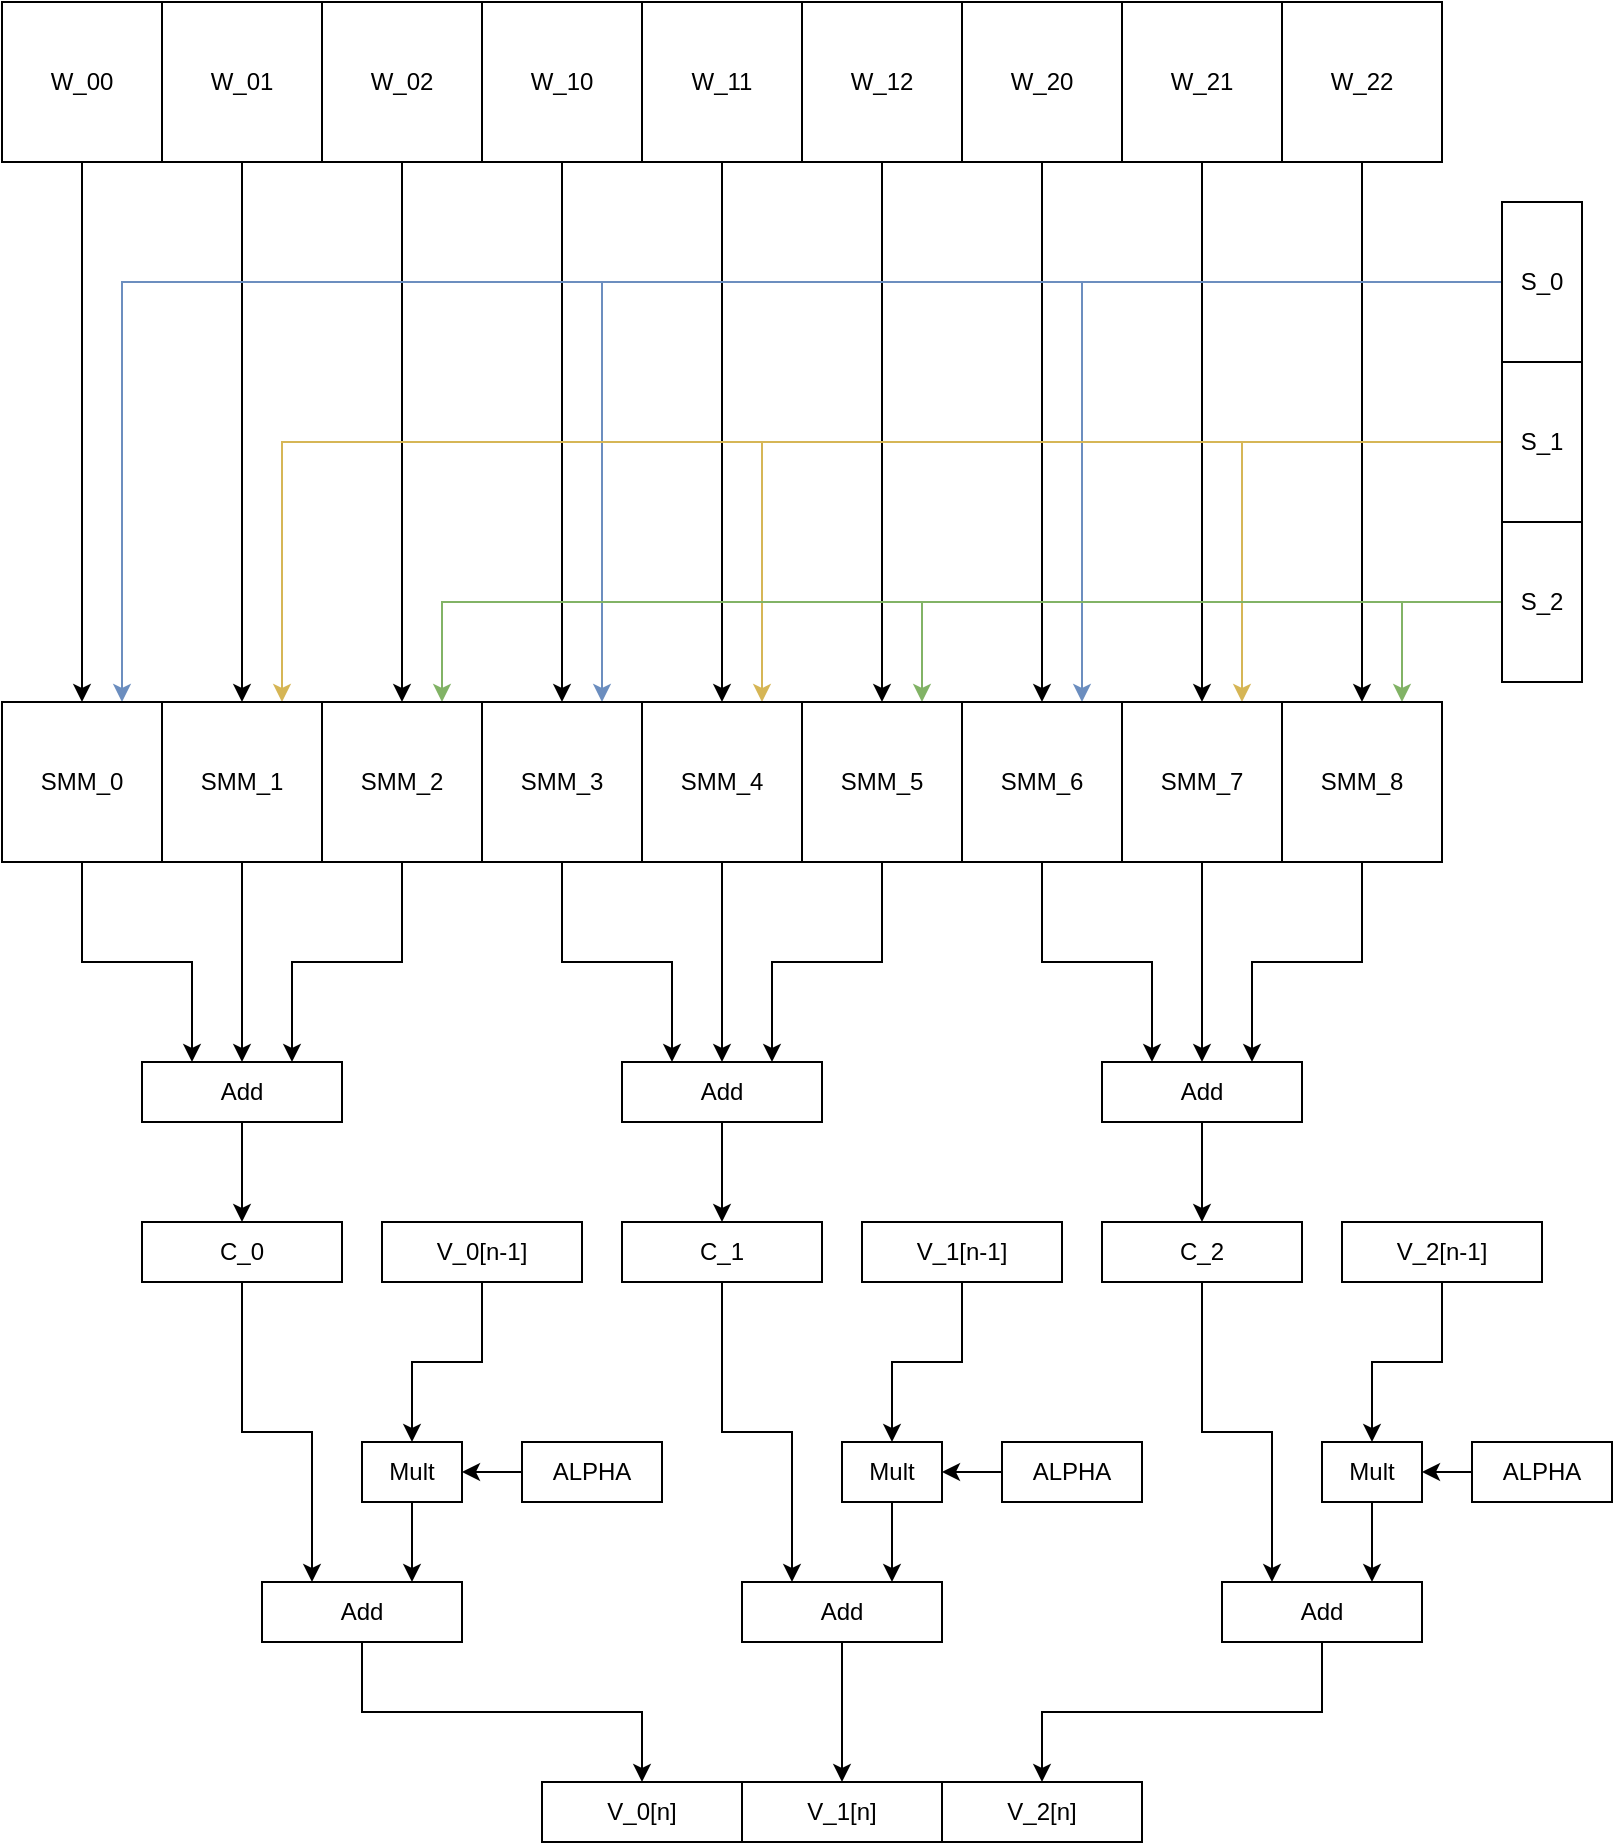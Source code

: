 <mxfile version="27.0.9">
  <diagram name="Page-1" id="XDL6DaQn7Q6eYwTWx2Pz">
    <mxGraphModel dx="2066" dy="1201" grid="1" gridSize="10" guides="1" tooltips="1" connect="1" arrows="1" fold="1" page="1" pageScale="1" pageWidth="850" pageHeight="1100" math="0" shadow="0">
      <root>
        <mxCell id="0" />
        <mxCell id="1" parent="0" />
        <mxCell id="zNq9fSMBP6D47EnZEb66-32" style="edgeStyle=orthogonalEdgeStyle;rounded=0;orthogonalLoop=1;jettySize=auto;html=1;exitX=0.5;exitY=1;exitDx=0;exitDy=0;entryX=0.5;entryY=0;entryDx=0;entryDy=0;" edge="1" parent="1" source="zNq9fSMBP6D47EnZEb66-1" target="zNq9fSMBP6D47EnZEb66-20">
          <mxGeometry relative="1" as="geometry" />
        </mxCell>
        <mxCell id="zNq9fSMBP6D47EnZEb66-1" value="W_00" style="whiteSpace=wrap;html=1;aspect=fixed;" vertex="1" parent="1">
          <mxGeometry x="30" y="120" width="80" height="80" as="geometry" />
        </mxCell>
        <mxCell id="zNq9fSMBP6D47EnZEb66-33" style="edgeStyle=orthogonalEdgeStyle;rounded=0;orthogonalLoop=1;jettySize=auto;html=1;exitX=0.5;exitY=1;exitDx=0;exitDy=0;entryX=0.5;entryY=0;entryDx=0;entryDy=0;" edge="1" parent="1" source="zNq9fSMBP6D47EnZEb66-2" target="zNq9fSMBP6D47EnZEb66-21">
          <mxGeometry relative="1" as="geometry" />
        </mxCell>
        <mxCell id="zNq9fSMBP6D47EnZEb66-2" value="W_01" style="whiteSpace=wrap;html=1;aspect=fixed;" vertex="1" parent="1">
          <mxGeometry x="110" y="120" width="80" height="80" as="geometry" />
        </mxCell>
        <mxCell id="zNq9fSMBP6D47EnZEb66-34" style="edgeStyle=orthogonalEdgeStyle;rounded=0;orthogonalLoop=1;jettySize=auto;html=1;exitX=0.5;exitY=1;exitDx=0;exitDy=0;entryX=0.5;entryY=0;entryDx=0;entryDy=0;" edge="1" parent="1" source="zNq9fSMBP6D47EnZEb66-3" target="zNq9fSMBP6D47EnZEb66-22">
          <mxGeometry relative="1" as="geometry" />
        </mxCell>
        <mxCell id="zNq9fSMBP6D47EnZEb66-3" value="W_02" style="whiteSpace=wrap;html=1;aspect=fixed;" vertex="1" parent="1">
          <mxGeometry x="190" y="120" width="80" height="80" as="geometry" />
        </mxCell>
        <mxCell id="zNq9fSMBP6D47EnZEb66-35" style="edgeStyle=orthogonalEdgeStyle;rounded=0;orthogonalLoop=1;jettySize=auto;html=1;exitX=0.5;exitY=1;exitDx=0;exitDy=0;entryX=0.5;entryY=0;entryDx=0;entryDy=0;" edge="1" parent="1" source="zNq9fSMBP6D47EnZEb66-4" target="zNq9fSMBP6D47EnZEb66-23">
          <mxGeometry relative="1" as="geometry" />
        </mxCell>
        <mxCell id="zNq9fSMBP6D47EnZEb66-4" value="W_10" style="whiteSpace=wrap;html=1;aspect=fixed;" vertex="1" parent="1">
          <mxGeometry x="270" y="120" width="80" height="80" as="geometry" />
        </mxCell>
        <mxCell id="zNq9fSMBP6D47EnZEb66-36" style="edgeStyle=orthogonalEdgeStyle;rounded=0;orthogonalLoop=1;jettySize=auto;html=1;exitX=0.5;exitY=1;exitDx=0;exitDy=0;entryX=0.5;entryY=0;entryDx=0;entryDy=0;" edge="1" parent="1" source="zNq9fSMBP6D47EnZEb66-5" target="zNq9fSMBP6D47EnZEb66-24">
          <mxGeometry relative="1" as="geometry" />
        </mxCell>
        <mxCell id="zNq9fSMBP6D47EnZEb66-5" value="W_11" style="whiteSpace=wrap;html=1;aspect=fixed;" vertex="1" parent="1">
          <mxGeometry x="350" y="120" width="80" height="80" as="geometry" />
        </mxCell>
        <mxCell id="zNq9fSMBP6D47EnZEb66-37" style="edgeStyle=orthogonalEdgeStyle;rounded=0;orthogonalLoop=1;jettySize=auto;html=1;exitX=0.5;exitY=1;exitDx=0;exitDy=0;entryX=0.5;entryY=0;entryDx=0;entryDy=0;" edge="1" parent="1" source="zNq9fSMBP6D47EnZEb66-6" target="zNq9fSMBP6D47EnZEb66-25">
          <mxGeometry relative="1" as="geometry" />
        </mxCell>
        <mxCell id="zNq9fSMBP6D47EnZEb66-6" value="W_12" style="whiteSpace=wrap;html=1;aspect=fixed;" vertex="1" parent="1">
          <mxGeometry x="430" y="120" width="80" height="80" as="geometry" />
        </mxCell>
        <mxCell id="zNq9fSMBP6D47EnZEb66-38" style="edgeStyle=orthogonalEdgeStyle;rounded=0;orthogonalLoop=1;jettySize=auto;html=1;exitX=0.5;exitY=1;exitDx=0;exitDy=0;entryX=0.5;entryY=0;entryDx=0;entryDy=0;" edge="1" parent="1" source="zNq9fSMBP6D47EnZEb66-7" target="zNq9fSMBP6D47EnZEb66-26">
          <mxGeometry relative="1" as="geometry" />
        </mxCell>
        <mxCell id="zNq9fSMBP6D47EnZEb66-7" value="W_20" style="whiteSpace=wrap;html=1;aspect=fixed;" vertex="1" parent="1">
          <mxGeometry x="510" y="120" width="80" height="80" as="geometry" />
        </mxCell>
        <mxCell id="zNq9fSMBP6D47EnZEb66-39" style="edgeStyle=orthogonalEdgeStyle;rounded=0;orthogonalLoop=1;jettySize=auto;html=1;exitX=0.5;exitY=1;exitDx=0;exitDy=0;entryX=0.5;entryY=0;entryDx=0;entryDy=0;" edge="1" parent="1" source="zNq9fSMBP6D47EnZEb66-8" target="zNq9fSMBP6D47EnZEb66-29">
          <mxGeometry relative="1" as="geometry" />
        </mxCell>
        <mxCell id="zNq9fSMBP6D47EnZEb66-8" value="W_21" style="whiteSpace=wrap;html=1;aspect=fixed;" vertex="1" parent="1">
          <mxGeometry x="590" y="120" width="80" height="80" as="geometry" />
        </mxCell>
        <mxCell id="zNq9fSMBP6D47EnZEb66-40" style="edgeStyle=orthogonalEdgeStyle;rounded=0;orthogonalLoop=1;jettySize=auto;html=1;exitX=0.5;exitY=1;exitDx=0;exitDy=0;entryX=0.5;entryY=0;entryDx=0;entryDy=0;" edge="1" parent="1" source="zNq9fSMBP6D47EnZEb66-9" target="zNq9fSMBP6D47EnZEb66-28">
          <mxGeometry relative="1" as="geometry" />
        </mxCell>
        <mxCell id="zNq9fSMBP6D47EnZEb66-9" value="W_22" style="whiteSpace=wrap;html=1;aspect=fixed;" vertex="1" parent="1">
          <mxGeometry x="670" y="120" width="80" height="80" as="geometry" />
        </mxCell>
        <mxCell id="zNq9fSMBP6D47EnZEb66-41" style="edgeStyle=orthogonalEdgeStyle;rounded=0;orthogonalLoop=1;jettySize=auto;html=1;exitX=0;exitY=0.5;exitDx=0;exitDy=0;entryX=0.75;entryY=0;entryDx=0;entryDy=0;fillColor=#dae8fc;strokeColor=#6c8ebf;" edge="1" parent="1" source="zNq9fSMBP6D47EnZEb66-15" target="zNq9fSMBP6D47EnZEb66-20">
          <mxGeometry relative="1" as="geometry" />
        </mxCell>
        <mxCell id="zNq9fSMBP6D47EnZEb66-43" style="edgeStyle=orthogonalEdgeStyle;rounded=0;orthogonalLoop=1;jettySize=auto;html=1;exitX=0;exitY=0.5;exitDx=0;exitDy=0;entryX=0.75;entryY=0;entryDx=0;entryDy=0;fillColor=#dae8fc;strokeColor=#6c8ebf;" edge="1" parent="1" source="zNq9fSMBP6D47EnZEb66-15" target="zNq9fSMBP6D47EnZEb66-23">
          <mxGeometry relative="1" as="geometry" />
        </mxCell>
        <mxCell id="zNq9fSMBP6D47EnZEb66-44" style="edgeStyle=orthogonalEdgeStyle;rounded=0;orthogonalLoop=1;jettySize=auto;html=1;exitX=0;exitY=0.5;exitDx=0;exitDy=0;entryX=0.75;entryY=0;entryDx=0;entryDy=0;fillColor=#dae8fc;strokeColor=#6c8ebf;" edge="1" parent="1" source="zNq9fSMBP6D47EnZEb66-15" target="zNq9fSMBP6D47EnZEb66-26">
          <mxGeometry relative="1" as="geometry" />
        </mxCell>
        <mxCell id="zNq9fSMBP6D47EnZEb66-15" value="S_0" style="rounded=0;whiteSpace=wrap;html=1;" vertex="1" parent="1">
          <mxGeometry x="780" y="220" width="40" height="80" as="geometry" />
        </mxCell>
        <mxCell id="zNq9fSMBP6D47EnZEb66-48" style="edgeStyle=orthogonalEdgeStyle;rounded=0;orthogonalLoop=1;jettySize=auto;html=1;exitX=0;exitY=0.5;exitDx=0;exitDy=0;entryX=0.75;entryY=0;entryDx=0;entryDy=0;fillColor=#fff2cc;strokeColor=#d6b656;" edge="1" parent="1" source="zNq9fSMBP6D47EnZEb66-16" target="zNq9fSMBP6D47EnZEb66-21">
          <mxGeometry relative="1" as="geometry" />
        </mxCell>
        <mxCell id="zNq9fSMBP6D47EnZEb66-49" style="edgeStyle=orthogonalEdgeStyle;rounded=0;orthogonalLoop=1;jettySize=auto;html=1;exitX=0;exitY=0.5;exitDx=0;exitDy=0;entryX=0.75;entryY=0;entryDx=0;entryDy=0;fillColor=#fff2cc;strokeColor=#d6b656;" edge="1" parent="1" source="zNq9fSMBP6D47EnZEb66-16" target="zNq9fSMBP6D47EnZEb66-24">
          <mxGeometry relative="1" as="geometry" />
        </mxCell>
        <mxCell id="zNq9fSMBP6D47EnZEb66-50" style="edgeStyle=orthogonalEdgeStyle;rounded=0;orthogonalLoop=1;jettySize=auto;html=1;exitX=0;exitY=0.5;exitDx=0;exitDy=0;entryX=0.75;entryY=0;entryDx=0;entryDy=0;fillColor=#fff2cc;strokeColor=#d6b656;" edge="1" parent="1" source="zNq9fSMBP6D47EnZEb66-16" target="zNq9fSMBP6D47EnZEb66-29">
          <mxGeometry relative="1" as="geometry" />
        </mxCell>
        <mxCell id="zNq9fSMBP6D47EnZEb66-16" value="S_1" style="rounded=0;whiteSpace=wrap;html=1;" vertex="1" parent="1">
          <mxGeometry x="780" y="300" width="40" height="80" as="geometry" />
        </mxCell>
        <mxCell id="zNq9fSMBP6D47EnZEb66-51" style="edgeStyle=orthogonalEdgeStyle;rounded=0;orthogonalLoop=1;jettySize=auto;html=1;exitX=0;exitY=0.5;exitDx=0;exitDy=0;entryX=0.75;entryY=0;entryDx=0;entryDy=0;fillColor=#d5e8d4;strokeColor=#82b366;" edge="1" parent="1" source="zNq9fSMBP6D47EnZEb66-17" target="zNq9fSMBP6D47EnZEb66-22">
          <mxGeometry relative="1" as="geometry" />
        </mxCell>
        <mxCell id="zNq9fSMBP6D47EnZEb66-52" style="edgeStyle=orthogonalEdgeStyle;rounded=0;orthogonalLoop=1;jettySize=auto;html=1;exitX=0;exitY=0.5;exitDx=0;exitDy=0;entryX=0.75;entryY=0;entryDx=0;entryDy=0;fillColor=#d5e8d4;strokeColor=#82b366;" edge="1" parent="1" source="zNq9fSMBP6D47EnZEb66-17" target="zNq9fSMBP6D47EnZEb66-25">
          <mxGeometry relative="1" as="geometry" />
        </mxCell>
        <mxCell id="zNq9fSMBP6D47EnZEb66-53" style="edgeStyle=orthogonalEdgeStyle;rounded=0;orthogonalLoop=1;jettySize=auto;html=1;exitX=0;exitY=0.5;exitDx=0;exitDy=0;entryX=0.75;entryY=0;entryDx=0;entryDy=0;fillColor=#d5e8d4;strokeColor=#82b366;" edge="1" parent="1" source="zNq9fSMBP6D47EnZEb66-17" target="zNq9fSMBP6D47EnZEb66-28">
          <mxGeometry relative="1" as="geometry" />
        </mxCell>
        <mxCell id="zNq9fSMBP6D47EnZEb66-17" value="S_2" style="rounded=0;whiteSpace=wrap;html=1;" vertex="1" parent="1">
          <mxGeometry x="780" y="380" width="40" height="80" as="geometry" />
        </mxCell>
        <mxCell id="zNq9fSMBP6D47EnZEb66-57" style="edgeStyle=orthogonalEdgeStyle;rounded=0;orthogonalLoop=1;jettySize=auto;html=1;exitX=0.5;exitY=1;exitDx=0;exitDy=0;entryX=0.25;entryY=0;entryDx=0;entryDy=0;" edge="1" parent="1" source="zNq9fSMBP6D47EnZEb66-20" target="zNq9fSMBP6D47EnZEb66-56">
          <mxGeometry relative="1" as="geometry" />
        </mxCell>
        <mxCell id="zNq9fSMBP6D47EnZEb66-20" value="SMM_0" style="whiteSpace=wrap;html=1;aspect=fixed;" vertex="1" parent="1">
          <mxGeometry x="30" y="470" width="80" height="80" as="geometry" />
        </mxCell>
        <mxCell id="zNq9fSMBP6D47EnZEb66-58" style="edgeStyle=orthogonalEdgeStyle;rounded=0;orthogonalLoop=1;jettySize=auto;html=1;exitX=0.5;exitY=1;exitDx=0;exitDy=0;entryX=0.5;entryY=0;entryDx=0;entryDy=0;" edge="1" parent="1" source="zNq9fSMBP6D47EnZEb66-21" target="zNq9fSMBP6D47EnZEb66-56">
          <mxGeometry relative="1" as="geometry" />
        </mxCell>
        <mxCell id="zNq9fSMBP6D47EnZEb66-21" value="SMM_1" style="whiteSpace=wrap;html=1;aspect=fixed;" vertex="1" parent="1">
          <mxGeometry x="110" y="470" width="80" height="80" as="geometry" />
        </mxCell>
        <mxCell id="zNq9fSMBP6D47EnZEb66-59" style="edgeStyle=orthogonalEdgeStyle;rounded=0;orthogonalLoop=1;jettySize=auto;html=1;exitX=0.5;exitY=1;exitDx=0;exitDy=0;entryX=0.75;entryY=0;entryDx=0;entryDy=0;" edge="1" parent="1" source="zNq9fSMBP6D47EnZEb66-22" target="zNq9fSMBP6D47EnZEb66-56">
          <mxGeometry relative="1" as="geometry" />
        </mxCell>
        <mxCell id="zNq9fSMBP6D47EnZEb66-22" value="SMM_2" style="whiteSpace=wrap;html=1;aspect=fixed;" vertex="1" parent="1">
          <mxGeometry x="190" y="470" width="80" height="80" as="geometry" />
        </mxCell>
        <mxCell id="zNq9fSMBP6D47EnZEb66-63" style="edgeStyle=orthogonalEdgeStyle;rounded=0;orthogonalLoop=1;jettySize=auto;html=1;exitX=0.5;exitY=1;exitDx=0;exitDy=0;entryX=0.25;entryY=0;entryDx=0;entryDy=0;" edge="1" parent="1" source="zNq9fSMBP6D47EnZEb66-23" target="zNq9fSMBP6D47EnZEb66-60">
          <mxGeometry relative="1" as="geometry" />
        </mxCell>
        <mxCell id="zNq9fSMBP6D47EnZEb66-23" value="SMM_3" style="whiteSpace=wrap;html=1;aspect=fixed;" vertex="1" parent="1">
          <mxGeometry x="270" y="470" width="80" height="80" as="geometry" />
        </mxCell>
        <mxCell id="zNq9fSMBP6D47EnZEb66-62" style="edgeStyle=orthogonalEdgeStyle;rounded=0;orthogonalLoop=1;jettySize=auto;html=1;exitX=0.5;exitY=1;exitDx=0;exitDy=0;entryX=0.5;entryY=0;entryDx=0;entryDy=0;" edge="1" parent="1" source="zNq9fSMBP6D47EnZEb66-24" target="zNq9fSMBP6D47EnZEb66-60">
          <mxGeometry relative="1" as="geometry" />
        </mxCell>
        <mxCell id="zNq9fSMBP6D47EnZEb66-24" value="SMM_4" style="whiteSpace=wrap;html=1;aspect=fixed;" vertex="1" parent="1">
          <mxGeometry x="350" y="470" width="80" height="80" as="geometry" />
        </mxCell>
        <mxCell id="zNq9fSMBP6D47EnZEb66-64" style="edgeStyle=orthogonalEdgeStyle;rounded=0;orthogonalLoop=1;jettySize=auto;html=1;exitX=0.5;exitY=1;exitDx=0;exitDy=0;entryX=0.75;entryY=0;entryDx=0;entryDy=0;" edge="1" parent="1" source="zNq9fSMBP6D47EnZEb66-25" target="zNq9fSMBP6D47EnZEb66-60">
          <mxGeometry relative="1" as="geometry" />
        </mxCell>
        <mxCell id="zNq9fSMBP6D47EnZEb66-25" value="SMM_5" style="whiteSpace=wrap;html=1;aspect=fixed;" vertex="1" parent="1">
          <mxGeometry x="430" y="470" width="80" height="80" as="geometry" />
        </mxCell>
        <mxCell id="zNq9fSMBP6D47EnZEb66-66" style="edgeStyle=orthogonalEdgeStyle;rounded=0;orthogonalLoop=1;jettySize=auto;html=1;exitX=0.5;exitY=1;exitDx=0;exitDy=0;entryX=0.25;entryY=0;entryDx=0;entryDy=0;" edge="1" parent="1" source="zNq9fSMBP6D47EnZEb66-26" target="zNq9fSMBP6D47EnZEb66-61">
          <mxGeometry relative="1" as="geometry" />
        </mxCell>
        <mxCell id="zNq9fSMBP6D47EnZEb66-26" value="SMM_6" style="whiteSpace=wrap;html=1;aspect=fixed;" vertex="1" parent="1">
          <mxGeometry x="510" y="470" width="80" height="80" as="geometry" />
        </mxCell>
        <mxCell id="zNq9fSMBP6D47EnZEb66-67" style="edgeStyle=orthogonalEdgeStyle;rounded=0;orthogonalLoop=1;jettySize=auto;html=1;exitX=0.5;exitY=1;exitDx=0;exitDy=0;entryX=0.75;entryY=0;entryDx=0;entryDy=0;" edge="1" parent="1" source="zNq9fSMBP6D47EnZEb66-28" target="zNq9fSMBP6D47EnZEb66-61">
          <mxGeometry relative="1" as="geometry" />
        </mxCell>
        <mxCell id="zNq9fSMBP6D47EnZEb66-28" value="SMM_8" style="whiteSpace=wrap;html=1;aspect=fixed;" vertex="1" parent="1">
          <mxGeometry x="670" y="470" width="80" height="80" as="geometry" />
        </mxCell>
        <mxCell id="zNq9fSMBP6D47EnZEb66-65" style="edgeStyle=orthogonalEdgeStyle;rounded=0;orthogonalLoop=1;jettySize=auto;html=1;exitX=0.5;exitY=1;exitDx=0;exitDy=0;entryX=0.5;entryY=0;entryDx=0;entryDy=0;" edge="1" parent="1" source="zNq9fSMBP6D47EnZEb66-29" target="zNq9fSMBP6D47EnZEb66-61">
          <mxGeometry relative="1" as="geometry" />
        </mxCell>
        <mxCell id="zNq9fSMBP6D47EnZEb66-29" value="SMM_7" style="whiteSpace=wrap;html=1;aspect=fixed;" vertex="1" parent="1">
          <mxGeometry x="590" y="470" width="80" height="80" as="geometry" />
        </mxCell>
        <mxCell id="zNq9fSMBP6D47EnZEb66-70" style="edgeStyle=orthogonalEdgeStyle;rounded=0;orthogonalLoop=1;jettySize=auto;html=1;exitX=0.5;exitY=1;exitDx=0;exitDy=0;entryX=0.5;entryY=0;entryDx=0;entryDy=0;" edge="1" parent="1" source="zNq9fSMBP6D47EnZEb66-56" target="zNq9fSMBP6D47EnZEb66-69">
          <mxGeometry relative="1" as="geometry" />
        </mxCell>
        <mxCell id="zNq9fSMBP6D47EnZEb66-56" value="Add" style="rounded=0;whiteSpace=wrap;html=1;" vertex="1" parent="1">
          <mxGeometry x="100" y="650" width="100" height="30" as="geometry" />
        </mxCell>
        <mxCell id="zNq9fSMBP6D47EnZEb66-73" style="edgeStyle=orthogonalEdgeStyle;rounded=0;orthogonalLoop=1;jettySize=auto;html=1;exitX=0.5;exitY=1;exitDx=0;exitDy=0;entryX=0.5;entryY=0;entryDx=0;entryDy=0;" edge="1" parent="1" source="zNq9fSMBP6D47EnZEb66-60" target="zNq9fSMBP6D47EnZEb66-71">
          <mxGeometry relative="1" as="geometry" />
        </mxCell>
        <mxCell id="zNq9fSMBP6D47EnZEb66-60" value="Add" style="rounded=0;whiteSpace=wrap;html=1;" vertex="1" parent="1">
          <mxGeometry x="340" y="650" width="100" height="30" as="geometry" />
        </mxCell>
        <mxCell id="zNq9fSMBP6D47EnZEb66-74" style="edgeStyle=orthogonalEdgeStyle;rounded=0;orthogonalLoop=1;jettySize=auto;html=1;exitX=0.5;exitY=1;exitDx=0;exitDy=0;entryX=0.5;entryY=0;entryDx=0;entryDy=0;" edge="1" parent="1" source="zNq9fSMBP6D47EnZEb66-61" target="zNq9fSMBP6D47EnZEb66-72">
          <mxGeometry relative="1" as="geometry" />
        </mxCell>
        <mxCell id="zNq9fSMBP6D47EnZEb66-61" value="Add" style="rounded=0;whiteSpace=wrap;html=1;" vertex="1" parent="1">
          <mxGeometry x="580" y="650" width="100" height="30" as="geometry" />
        </mxCell>
        <mxCell id="zNq9fSMBP6D47EnZEb66-79" style="edgeStyle=orthogonalEdgeStyle;rounded=0;orthogonalLoop=1;jettySize=auto;html=1;exitX=0.5;exitY=1;exitDx=0;exitDy=0;entryX=0.25;entryY=0;entryDx=0;entryDy=0;" edge="1" parent="1" source="zNq9fSMBP6D47EnZEb66-69" target="zNq9fSMBP6D47EnZEb66-75">
          <mxGeometry relative="1" as="geometry" />
        </mxCell>
        <mxCell id="zNq9fSMBP6D47EnZEb66-69" value="C_0" style="rounded=0;whiteSpace=wrap;html=1;" vertex="1" parent="1">
          <mxGeometry x="100" y="730" width="100" height="30" as="geometry" />
        </mxCell>
        <mxCell id="zNq9fSMBP6D47EnZEb66-83" style="edgeStyle=orthogonalEdgeStyle;rounded=0;orthogonalLoop=1;jettySize=auto;html=1;exitX=0.5;exitY=1;exitDx=0;exitDy=0;entryX=0.25;entryY=0;entryDx=0;entryDy=0;" edge="1" parent="1" source="zNq9fSMBP6D47EnZEb66-71" target="zNq9fSMBP6D47EnZEb66-81">
          <mxGeometry relative="1" as="geometry" />
        </mxCell>
        <mxCell id="zNq9fSMBP6D47EnZEb66-71" value="C_1" style="rounded=0;whiteSpace=wrap;html=1;" vertex="1" parent="1">
          <mxGeometry x="340" y="730" width="100" height="30" as="geometry" />
        </mxCell>
        <mxCell id="zNq9fSMBP6D47EnZEb66-85" style="edgeStyle=orthogonalEdgeStyle;rounded=0;orthogonalLoop=1;jettySize=auto;html=1;exitX=0.5;exitY=1;exitDx=0;exitDy=0;entryX=0.25;entryY=0;entryDx=0;entryDy=0;" edge="1" parent="1" source="zNq9fSMBP6D47EnZEb66-72" target="zNq9fSMBP6D47EnZEb66-82">
          <mxGeometry relative="1" as="geometry" />
        </mxCell>
        <mxCell id="zNq9fSMBP6D47EnZEb66-72" value="C_2" style="rounded=0;whiteSpace=wrap;html=1;" vertex="1" parent="1">
          <mxGeometry x="580" y="730" width="100" height="30" as="geometry" />
        </mxCell>
        <mxCell id="zNq9fSMBP6D47EnZEb66-108" style="edgeStyle=orthogonalEdgeStyle;rounded=0;orthogonalLoop=1;jettySize=auto;html=1;exitX=0.5;exitY=1;exitDx=0;exitDy=0;entryX=0.5;entryY=0;entryDx=0;entryDy=0;" edge="1" parent="1" source="zNq9fSMBP6D47EnZEb66-75" target="zNq9fSMBP6D47EnZEb66-87">
          <mxGeometry relative="1" as="geometry" />
        </mxCell>
        <mxCell id="zNq9fSMBP6D47EnZEb66-75" value="Add" style="rounded=0;whiteSpace=wrap;html=1;" vertex="1" parent="1">
          <mxGeometry x="160" y="910" width="100" height="30" as="geometry" />
        </mxCell>
        <mxCell id="zNq9fSMBP6D47EnZEb66-96" style="edgeStyle=orthogonalEdgeStyle;rounded=0;orthogonalLoop=1;jettySize=auto;html=1;exitX=0.5;exitY=1;exitDx=0;exitDy=0;entryX=0.5;entryY=0;entryDx=0;entryDy=0;" edge="1" parent="1" source="zNq9fSMBP6D47EnZEb66-76" target="zNq9fSMBP6D47EnZEb66-90">
          <mxGeometry relative="1" as="geometry" />
        </mxCell>
        <mxCell id="zNq9fSMBP6D47EnZEb66-76" value="V_0[n-1]" style="rounded=0;whiteSpace=wrap;html=1;" vertex="1" parent="1">
          <mxGeometry x="220" y="730" width="100" height="30" as="geometry" />
        </mxCell>
        <mxCell id="zNq9fSMBP6D47EnZEb66-106" style="edgeStyle=orthogonalEdgeStyle;rounded=0;orthogonalLoop=1;jettySize=auto;html=1;exitX=0.5;exitY=1;exitDx=0;exitDy=0;" edge="1" parent="1" source="zNq9fSMBP6D47EnZEb66-77" target="zNq9fSMBP6D47EnZEb66-103">
          <mxGeometry relative="1" as="geometry" />
        </mxCell>
        <mxCell id="zNq9fSMBP6D47EnZEb66-77" value="V_2[n-1]" style="rounded=0;whiteSpace=wrap;html=1;" vertex="1" parent="1">
          <mxGeometry x="700" y="730" width="100" height="30" as="geometry" />
        </mxCell>
        <mxCell id="zNq9fSMBP6D47EnZEb66-107" style="edgeStyle=orthogonalEdgeStyle;rounded=0;orthogonalLoop=1;jettySize=auto;html=1;exitX=0.5;exitY=1;exitDx=0;exitDy=0;entryX=0.5;entryY=0;entryDx=0;entryDy=0;" edge="1" parent="1" source="zNq9fSMBP6D47EnZEb66-78" target="zNq9fSMBP6D47EnZEb66-97">
          <mxGeometry relative="1" as="geometry" />
        </mxCell>
        <mxCell id="zNq9fSMBP6D47EnZEb66-78" value="V_1[n-1]" style="rounded=0;whiteSpace=wrap;html=1;" vertex="1" parent="1">
          <mxGeometry x="460" y="730" width="100" height="30" as="geometry" />
        </mxCell>
        <mxCell id="zNq9fSMBP6D47EnZEb66-109" style="edgeStyle=orthogonalEdgeStyle;rounded=0;orthogonalLoop=1;jettySize=auto;html=1;exitX=0.5;exitY=1;exitDx=0;exitDy=0;entryX=0.5;entryY=0;entryDx=0;entryDy=0;" edge="1" parent="1" source="zNq9fSMBP6D47EnZEb66-81" target="zNq9fSMBP6D47EnZEb66-88">
          <mxGeometry relative="1" as="geometry" />
        </mxCell>
        <mxCell id="zNq9fSMBP6D47EnZEb66-81" value="Add" style="rounded=0;whiteSpace=wrap;html=1;" vertex="1" parent="1">
          <mxGeometry x="400" y="910" width="100" height="30" as="geometry" />
        </mxCell>
        <mxCell id="zNq9fSMBP6D47EnZEb66-110" style="edgeStyle=orthogonalEdgeStyle;rounded=0;orthogonalLoop=1;jettySize=auto;html=1;exitX=0.5;exitY=1;exitDx=0;exitDy=0;entryX=0.5;entryY=0;entryDx=0;entryDy=0;" edge="1" parent="1" source="zNq9fSMBP6D47EnZEb66-82" target="zNq9fSMBP6D47EnZEb66-89">
          <mxGeometry relative="1" as="geometry" />
        </mxCell>
        <mxCell id="zNq9fSMBP6D47EnZEb66-82" value="Add" style="rounded=0;whiteSpace=wrap;html=1;" vertex="1" parent="1">
          <mxGeometry x="640" y="910" width="100" height="30" as="geometry" />
        </mxCell>
        <mxCell id="zNq9fSMBP6D47EnZEb66-87" value="V_0[n]" style="rounded=0;whiteSpace=wrap;html=1;" vertex="1" parent="1">
          <mxGeometry x="300" y="1010" width="100" height="30" as="geometry" />
        </mxCell>
        <mxCell id="zNq9fSMBP6D47EnZEb66-88" value="V_1[n]" style="rounded=0;whiteSpace=wrap;html=1;" vertex="1" parent="1">
          <mxGeometry x="400" y="1010" width="100" height="30" as="geometry" />
        </mxCell>
        <mxCell id="zNq9fSMBP6D47EnZEb66-89" value="V_2[n]" style="rounded=0;whiteSpace=wrap;html=1;" vertex="1" parent="1">
          <mxGeometry x="500" y="1010" width="100" height="30" as="geometry" />
        </mxCell>
        <mxCell id="zNq9fSMBP6D47EnZEb66-92" style="edgeStyle=orthogonalEdgeStyle;rounded=0;orthogonalLoop=1;jettySize=auto;html=1;exitX=0.5;exitY=1;exitDx=0;exitDy=0;entryX=0.75;entryY=0;entryDx=0;entryDy=0;" edge="1" parent="1" source="zNq9fSMBP6D47EnZEb66-90" target="zNq9fSMBP6D47EnZEb66-75">
          <mxGeometry relative="1" as="geometry" />
        </mxCell>
        <mxCell id="zNq9fSMBP6D47EnZEb66-90" value="Mult" style="rounded=0;whiteSpace=wrap;html=1;" vertex="1" parent="1">
          <mxGeometry x="210" y="840" width="50" height="30" as="geometry" />
        </mxCell>
        <mxCell id="zNq9fSMBP6D47EnZEb66-95" style="edgeStyle=orthogonalEdgeStyle;rounded=0;orthogonalLoop=1;jettySize=auto;html=1;exitX=0;exitY=0.5;exitDx=0;exitDy=0;entryX=1;entryY=0.5;entryDx=0;entryDy=0;" edge="1" parent="1" source="zNq9fSMBP6D47EnZEb66-93" target="zNq9fSMBP6D47EnZEb66-90">
          <mxGeometry relative="1" as="geometry" />
        </mxCell>
        <mxCell id="zNq9fSMBP6D47EnZEb66-93" value="ALPHA" style="rounded=0;whiteSpace=wrap;html=1;" vertex="1" parent="1">
          <mxGeometry x="290" y="840" width="70" height="30" as="geometry" />
        </mxCell>
        <mxCell id="zNq9fSMBP6D47EnZEb66-98" style="edgeStyle=orthogonalEdgeStyle;rounded=0;orthogonalLoop=1;jettySize=auto;html=1;exitX=0.5;exitY=1;exitDx=0;exitDy=0;entryX=0.75;entryY=0;entryDx=0;entryDy=0;" edge="1" parent="1" source="zNq9fSMBP6D47EnZEb66-97" target="zNq9fSMBP6D47EnZEb66-81">
          <mxGeometry relative="1" as="geometry" />
        </mxCell>
        <mxCell id="zNq9fSMBP6D47EnZEb66-97" value="Mult" style="rounded=0;whiteSpace=wrap;html=1;" vertex="1" parent="1">
          <mxGeometry x="450" y="840" width="50" height="30" as="geometry" />
        </mxCell>
        <mxCell id="zNq9fSMBP6D47EnZEb66-111" style="edgeStyle=orthogonalEdgeStyle;rounded=0;orthogonalLoop=1;jettySize=auto;html=1;exitX=0;exitY=0.5;exitDx=0;exitDy=0;entryX=1;entryY=0.5;entryDx=0;entryDy=0;" edge="1" parent="1" source="zNq9fSMBP6D47EnZEb66-101" target="zNq9fSMBP6D47EnZEb66-97">
          <mxGeometry relative="1" as="geometry" />
        </mxCell>
        <mxCell id="zNq9fSMBP6D47EnZEb66-101" value="&lt;span style=&quot;font-weight: normal;&quot;&gt;ALPHA&lt;/span&gt;" style="rounded=0;whiteSpace=wrap;html=1;fontStyle=1" vertex="1" parent="1">
          <mxGeometry x="530" y="840" width="70" height="30" as="geometry" />
        </mxCell>
        <mxCell id="zNq9fSMBP6D47EnZEb66-105" style="edgeStyle=orthogonalEdgeStyle;rounded=0;orthogonalLoop=1;jettySize=auto;html=1;exitX=0;exitY=0.5;exitDx=0;exitDy=0;entryX=1;entryY=0.5;entryDx=0;entryDy=0;" edge="1" parent="1" source="zNq9fSMBP6D47EnZEb66-102" target="zNq9fSMBP6D47EnZEb66-103">
          <mxGeometry relative="1" as="geometry" />
        </mxCell>
        <mxCell id="zNq9fSMBP6D47EnZEb66-102" value="ALPHA" style="rounded=0;whiteSpace=wrap;html=1;" vertex="1" parent="1">
          <mxGeometry x="765" y="840" width="70" height="30" as="geometry" />
        </mxCell>
        <mxCell id="zNq9fSMBP6D47EnZEb66-104" style="edgeStyle=orthogonalEdgeStyle;rounded=0;orthogonalLoop=1;jettySize=auto;html=1;exitX=0.5;exitY=1;exitDx=0;exitDy=0;entryX=0.75;entryY=0;entryDx=0;entryDy=0;" edge="1" parent="1" source="zNq9fSMBP6D47EnZEb66-103" target="zNq9fSMBP6D47EnZEb66-82">
          <mxGeometry relative="1" as="geometry" />
        </mxCell>
        <mxCell id="zNq9fSMBP6D47EnZEb66-103" value="Mult" style="rounded=0;whiteSpace=wrap;html=1;" vertex="1" parent="1">
          <mxGeometry x="690" y="840" width="50" height="30" as="geometry" />
        </mxCell>
      </root>
    </mxGraphModel>
  </diagram>
</mxfile>
